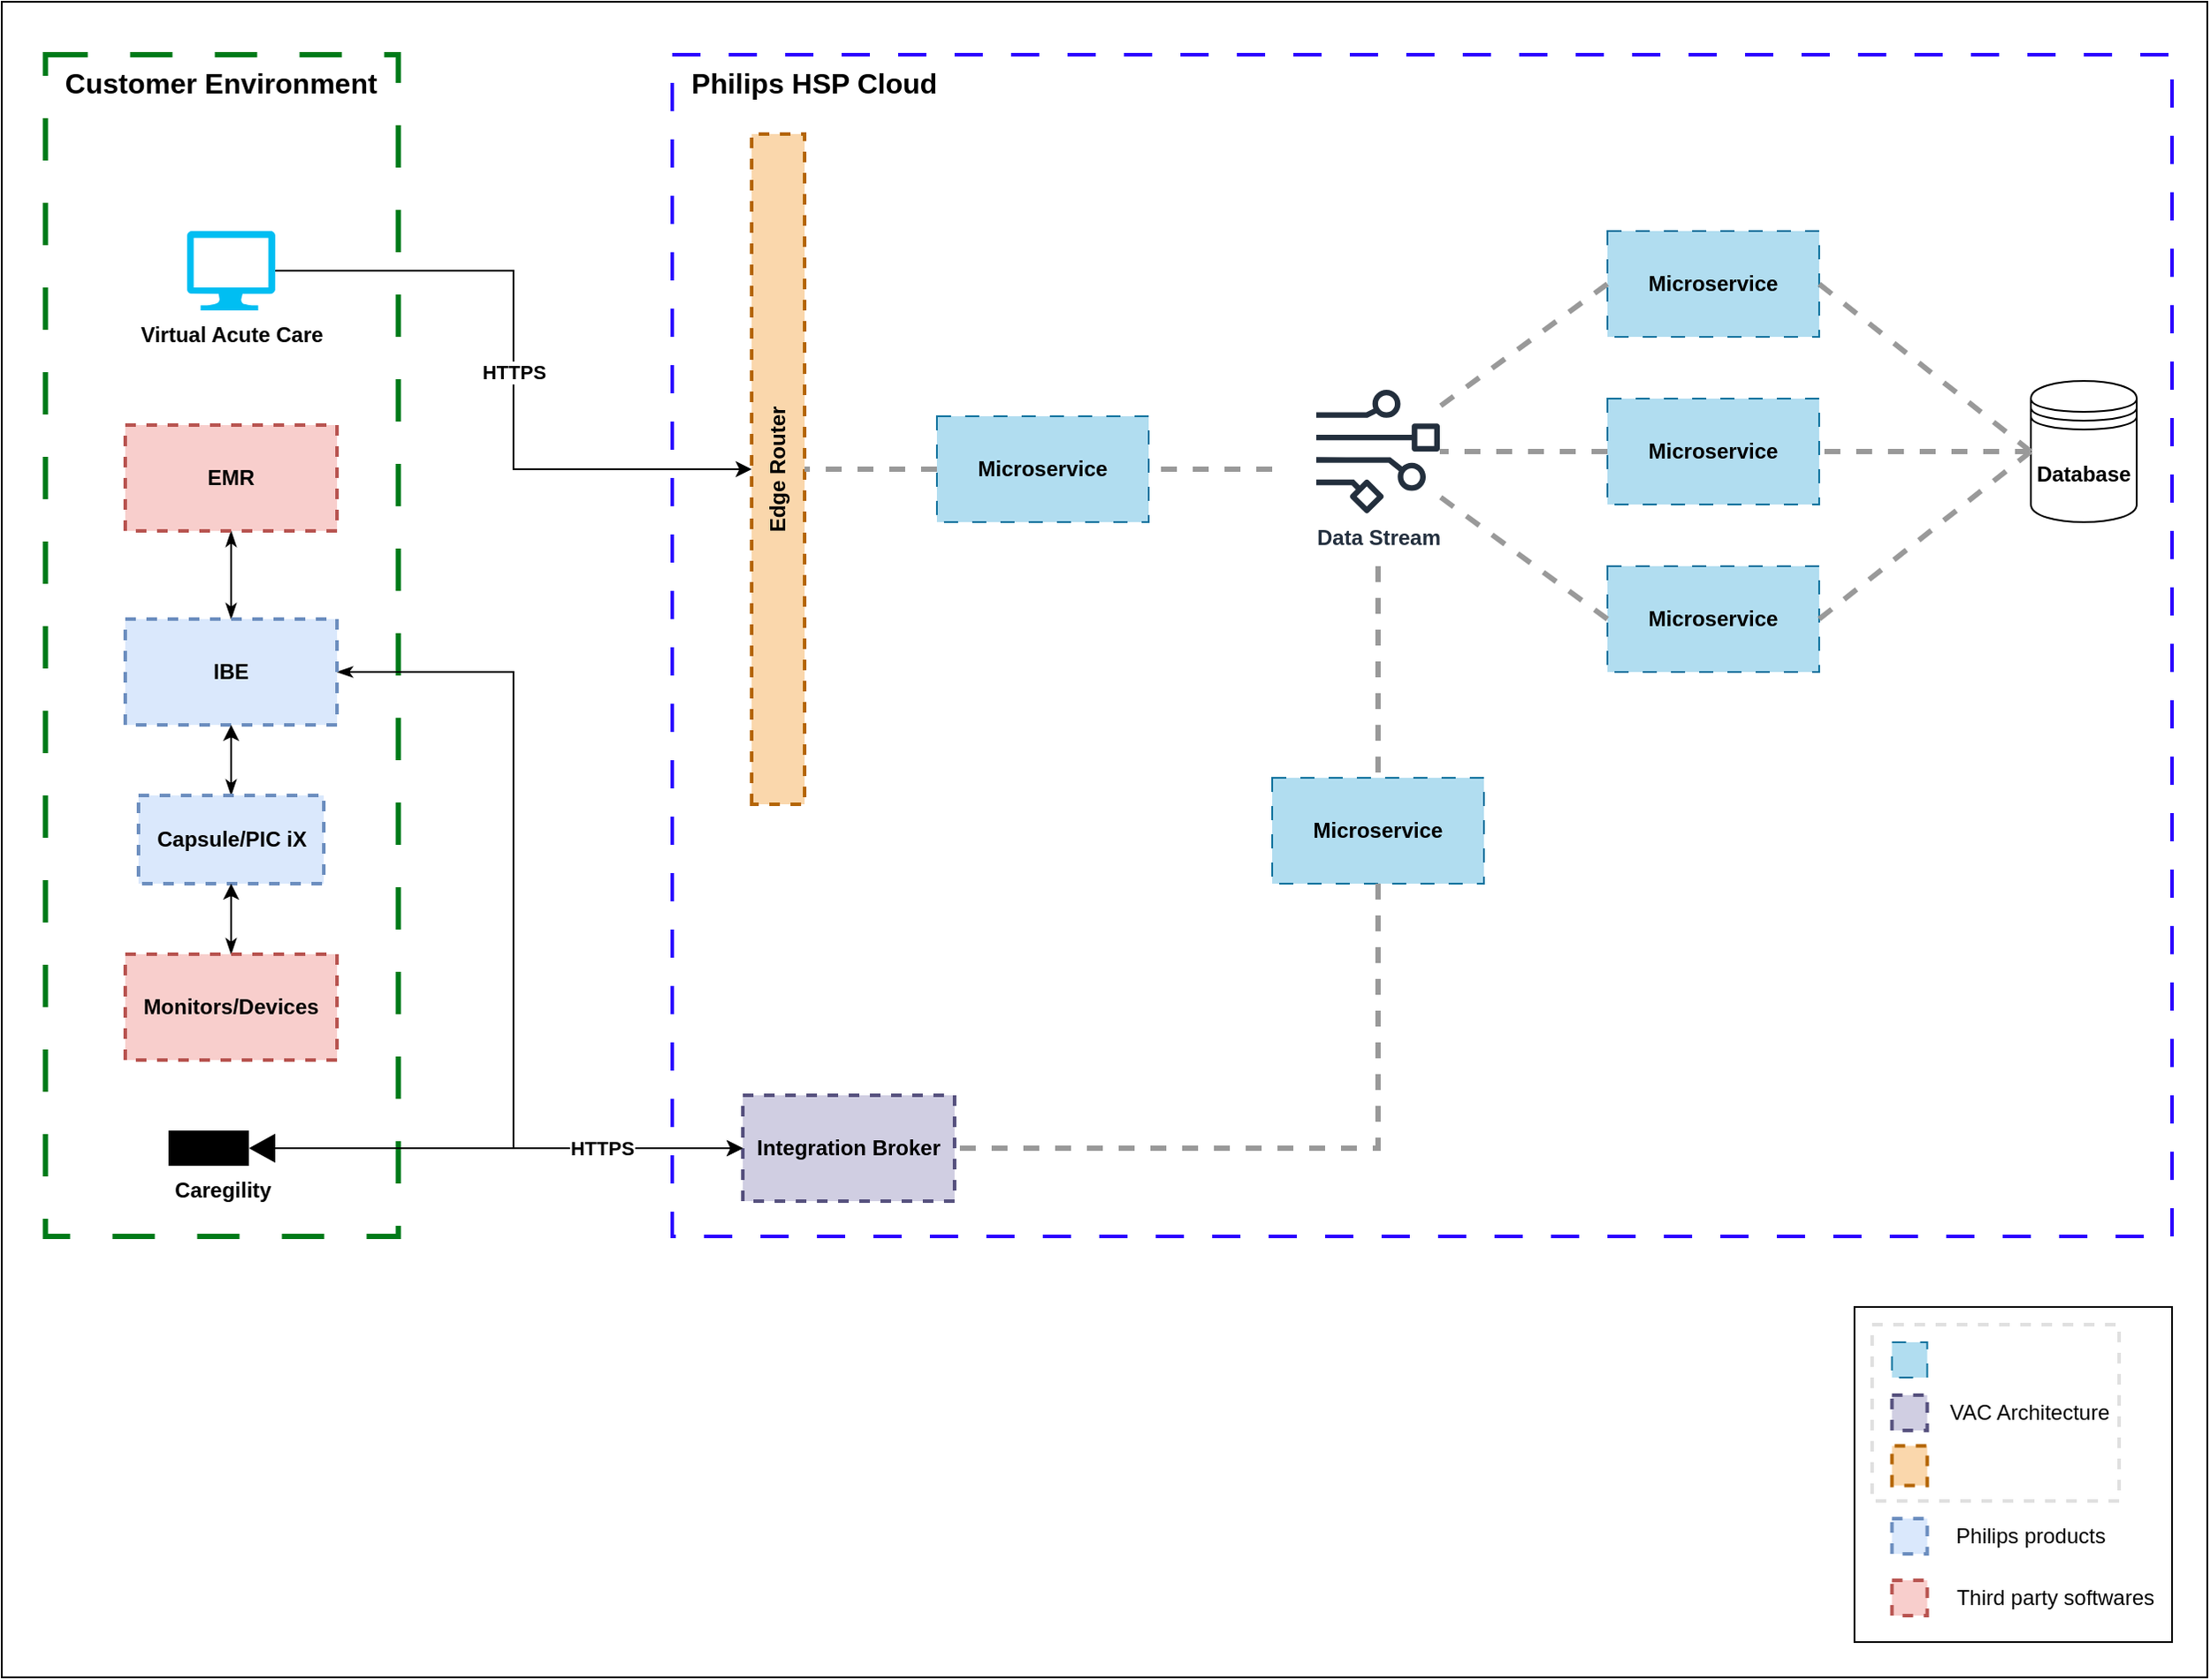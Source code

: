 <mxfile version="24.3.0" type="github">
  <diagram name="Page-1" id="7VMio2i-4e8c9Ot3hP9n">
    <mxGraphModel dx="4041" dy="2275" grid="1" gridSize="10" guides="1" tooltips="1" connect="1" arrows="1" fold="1" page="1" pageScale="1" pageWidth="850" pageHeight="1100" math="0" shadow="0">
      <root>
        <mxCell id="0" />
        <mxCell id="1" parent="0" />
        <mxCell id="-MINIWpLrqL6Es4k4kOJ-69" value="" style="rounded=0;whiteSpace=wrap;html=1;" parent="1" vertex="1">
          <mxGeometry x="-210" y="-40" width="1250" height="950" as="geometry" />
        </mxCell>
        <mxCell id="1-1rDfM84XCCUqERQ1Nr-13" value="" style="rounded=0;whiteSpace=wrap;html=1;" vertex="1" parent="1">
          <mxGeometry x="840" y="700" width="180" height="190" as="geometry" />
        </mxCell>
        <mxCell id="1-1rDfM84XCCUqERQ1Nr-10" value="VAC Architecture&amp;nbsp;" style="rounded=0;whiteSpace=wrap;html=1;strokeColor=#e0e0e0;dashed=1;strokeWidth=2;align=right;" vertex="1" parent="1">
          <mxGeometry x="850" y="710" width="140" height="100" as="geometry" />
        </mxCell>
        <mxCell id="-MINIWpLrqL6Es4k4kOJ-61" value="&amp;nbsp; Philips HSP Cloud" style="rounded=0;whiteSpace=wrap;html=1;fillColor=none;dashed=1;dashPattern=8 8;strokeWidth=2;strokeColor=#2b00ff;align=left;verticalAlign=top;fontStyle=1;fontSize=16;" parent="1" vertex="1">
          <mxGeometry x="170" y="-10" width="850" height="670" as="geometry" />
        </mxCell>
        <mxCell id="-MINIWpLrqL6Es4k4kOJ-62" value="&amp;nbsp; Customer Environment" style="rounded=0;whiteSpace=wrap;html=1;fillColor=none;dashed=1;dashPattern=8 8;strokeWidth=3;strokeColor=#007a18;align=left;verticalAlign=top;fontStyle=1;fontSize=16;" parent="1" vertex="1">
          <mxGeometry x="-185.25" y="-10" width="200" height="670" as="geometry" />
        </mxCell>
        <mxCell id="-MINIWpLrqL6Es4k4kOJ-8" value="&lt;b&gt;Data Stream&lt;/b&gt;" style="sketch=0;outlineConnect=0;fontColor=#232F3E;gradientColor=none;fillColor=#232F3D;strokeColor=none;dashed=0;verticalLabelPosition=bottom;verticalAlign=top;align=center;html=1;fontSize=12;fontStyle=0;aspect=fixed;pointerEvents=1;shape=mxgraph.aws4.data_stream;" parent="1" vertex="1">
          <mxGeometry x="535" y="180" width="70" height="70" as="geometry" />
        </mxCell>
        <mxCell id="-MINIWpLrqL6Es4k4kOJ-12" value="&lt;b&gt;Microservice&lt;/b&gt;" style="rounded=0;whiteSpace=wrap;html=1;fillColor=#b1ddf0;strokeColor=#10739e;dashed=1;dashPattern=8 8;" parent="1" vertex="1">
          <mxGeometry x="510" y="400" width="120" height="60" as="geometry" />
        </mxCell>
        <mxCell id="-MINIWpLrqL6Es4k4kOJ-13" value="&lt;b&gt;Microservice&lt;/b&gt;" style="rounded=0;whiteSpace=wrap;html=1;fillColor=#b1ddf0;strokeColor=#10739e;dashed=1;dashPattern=8 8;" parent="1" vertex="1">
          <mxGeometry x="700" y="280" width="120" height="60" as="geometry" />
        </mxCell>
        <mxCell id="-MINIWpLrqL6Es4k4kOJ-16" value="&lt;b&gt;Microservice&lt;/b&gt;" style="rounded=0;whiteSpace=wrap;html=1;fillColor=#b1ddf0;strokeColor=#10739e;dashed=1;dashPattern=8 8;" parent="1" vertex="1">
          <mxGeometry x="320" y="195" width="120" height="60" as="geometry" />
        </mxCell>
        <mxCell id="-MINIWpLrqL6Es4k4kOJ-17" value="&lt;b&gt;Microservice&lt;/b&gt;" style="rounded=0;whiteSpace=wrap;html=1;fillColor=#b1ddf0;strokeColor=#10739e;dashed=1;dashPattern=8 8;" parent="1" vertex="1">
          <mxGeometry x="700" y="90" width="120" height="60" as="geometry" />
        </mxCell>
        <mxCell id="-MINIWpLrqL6Es4k4kOJ-20" value="" style="endArrow=none;dashed=1;html=1;rounded=0;strokeWidth=3;fillColor=#bac8d3;strokeColor=#999999;entryX=1;entryY=0.5;entryDx=0;entryDy=0;" parent="1" target="-MINIWpLrqL6Es4k4kOJ-16" edge="1">
          <mxGeometry width="50" height="50" relative="1" as="geometry">
            <mxPoint x="510" y="225" as="sourcePoint" />
            <mxPoint x="570" y="170" as="targetPoint" />
            <Array as="points" />
          </mxGeometry>
        </mxCell>
        <mxCell id="-MINIWpLrqL6Es4k4kOJ-21" value="" style="endArrow=none;dashed=1;html=1;rounded=0;strokeWidth=3;fillColor=#bac8d3;strokeColor=#999999;exitX=0;exitY=0.5;exitDx=0;exitDy=0;" parent="1" source="-MINIWpLrqL6Es4k4kOJ-17" target="-MINIWpLrqL6Es4k4kOJ-8" edge="1">
          <mxGeometry width="50" height="50" relative="1" as="geometry">
            <mxPoint x="670" y="220" as="sourcePoint" />
            <mxPoint x="600" y="160" as="targetPoint" />
          </mxGeometry>
        </mxCell>
        <mxCell id="-MINIWpLrqL6Es4k4kOJ-22" value="" style="endArrow=none;dashed=1;html=1;rounded=0;strokeWidth=3;fillColor=#bac8d3;strokeColor=#999999;exitX=0;exitY=0.5;exitDx=0;exitDy=0;" parent="1" source="-MINIWpLrqL6Es4k4kOJ-13" target="-MINIWpLrqL6Es4k4kOJ-8" edge="1">
          <mxGeometry width="50" height="50" relative="1" as="geometry">
            <mxPoint x="690" y="350" as="sourcePoint" />
            <mxPoint x="620" y="280" as="targetPoint" />
          </mxGeometry>
        </mxCell>
        <mxCell id="-MINIWpLrqL6Es4k4kOJ-23" value="" style="endArrow=none;dashed=1;html=1;rounded=0;strokeWidth=3;fillColor=#bac8d3;strokeColor=#999999;entryX=0.5;entryY=0;entryDx=0;entryDy=0;" parent="1" target="-MINIWpLrqL6Es4k4kOJ-12" edge="1">
          <mxGeometry width="50" height="50" relative="1" as="geometry">
            <mxPoint x="570" y="280" as="sourcePoint" />
            <mxPoint x="570" y="390" as="targetPoint" />
          </mxGeometry>
        </mxCell>
        <mxCell id="-MINIWpLrqL6Es4k4kOJ-30" style="edgeStyle=orthogonalEdgeStyle;rounded=0;orthogonalLoop=1;jettySize=auto;html=1;entryX=0.5;entryY=0;entryDx=0;entryDy=0;" parent="1" source="-MINIWpLrqL6Es4k4kOJ-25" target="-MINIWpLrqL6Es4k4kOJ-26" edge="1">
          <mxGeometry relative="1" as="geometry" />
        </mxCell>
        <mxCell id="-MINIWpLrqL6Es4k4kOJ-43" value="&lt;b&gt;HTTPS&lt;/b&gt;" style="edgeLabel;html=1;align=center;verticalAlign=middle;resizable=0;points=[];" parent="-MINIWpLrqL6Es4k4kOJ-30" vertex="1" connectable="0">
          <mxGeometry x="-0.089" relative="1" as="geometry">
            <mxPoint y="18" as="offset" />
          </mxGeometry>
        </mxCell>
        <mxCell id="-MINIWpLrqL6Es4k4kOJ-25" value="Virtual Acute Care" style="verticalLabelPosition=bottom;html=1;verticalAlign=top;align=center;strokeColor=none;fillColor=#00BEF2;shape=mxgraph.azure.computer;pointerEvents=1;fontStyle=1" parent="1" vertex="1">
          <mxGeometry x="-105" y="90" width="50" height="45" as="geometry" />
        </mxCell>
        <mxCell id="-MINIWpLrqL6Es4k4kOJ-26" value="&lt;b&gt;Edge Router&lt;/b&gt;" style="rounded=0;whiteSpace=wrap;html=1;fillColor=#fad7ac;strokeColor=#b46504;dashed=1;strokeWidth=2;rotation=-90;" parent="1" vertex="1">
          <mxGeometry x="40" y="210" width="380" height="30" as="geometry" />
        </mxCell>
        <mxCell id="-MINIWpLrqL6Es4k4kOJ-27" value="Integration Broker" style="rounded=0;whiteSpace=wrap;html=1;fillColor=#d0cee2;strokeColor=#56517e;dashed=1;strokeWidth=2;fontStyle=1" parent="1" vertex="1">
          <mxGeometry x="210" y="580" width="120" height="60" as="geometry" />
        </mxCell>
        <mxCell id="-MINIWpLrqL6Es4k4kOJ-28" value="" style="endArrow=none;dashed=1;html=1;rounded=0;strokeWidth=3;fillColor=#bac8d3;strokeColor=#999999;entryX=1;entryY=0.5;entryDx=0;entryDy=0;exitX=0.5;exitY=1;exitDx=0;exitDy=0;" parent="1" source="-MINIWpLrqL6Es4k4kOJ-12" target="-MINIWpLrqL6Es4k4kOJ-27" edge="1">
          <mxGeometry width="50" height="50" relative="1" as="geometry">
            <mxPoint x="410" y="570" as="sourcePoint" />
            <mxPoint x="330" y="530" as="targetPoint" />
            <Array as="points">
              <mxPoint x="570" y="610" />
            </Array>
          </mxGeometry>
        </mxCell>
        <mxCell id="-MINIWpLrqL6Es4k4kOJ-29" value="" style="endArrow=none;dashed=1;html=1;rounded=0;strokeWidth=3;fillColor=#bac8d3;strokeColor=#999999;entryX=0.5;entryY=1;entryDx=0;entryDy=0;exitX=0;exitY=0.5;exitDx=0;exitDy=0;" parent="1" source="-MINIWpLrqL6Es4k4kOJ-16" target="-MINIWpLrqL6Es4k4kOJ-26" edge="1">
          <mxGeometry width="50" height="50" relative="1" as="geometry">
            <mxPoint x="580" y="470" as="sourcePoint" />
            <mxPoint x="310" y="530" as="targetPoint" />
            <Array as="points" />
          </mxGeometry>
        </mxCell>
        <mxCell id="-MINIWpLrqL6Es4k4kOJ-31" value="&lt;b&gt;Microservice&lt;/b&gt;" style="rounded=0;whiteSpace=wrap;html=1;fillColor=#b1ddf0;strokeColor=#10739e;dashed=1;dashPattern=8 8;" parent="1" vertex="1">
          <mxGeometry x="700" y="185" width="120" height="60" as="geometry" />
        </mxCell>
        <mxCell id="-MINIWpLrqL6Es4k4kOJ-32" value="" style="endArrow=none;dashed=1;html=1;rounded=0;strokeWidth=3;fillColor=#bac8d3;strokeColor=#999999;exitX=0;exitY=0.5;exitDx=0;exitDy=0;" parent="1" source="-MINIWpLrqL6Es4k4kOJ-31" target="-MINIWpLrqL6Es4k4kOJ-8" edge="1">
          <mxGeometry width="50" height="50" relative="1" as="geometry">
            <mxPoint x="710" y="130" as="sourcePoint" />
            <mxPoint x="610" y="230" as="targetPoint" />
          </mxGeometry>
        </mxCell>
        <mxCell id="-MINIWpLrqL6Es4k4kOJ-36" style="edgeStyle=orthogonalEdgeStyle;rounded=0;orthogonalLoop=1;jettySize=auto;html=1;entryX=0.5;entryY=0;entryDx=0;entryDy=0;endArrow=classicThin;endFill=1;startArrow=classicThin;startFill=1;" parent="1" source="-MINIWpLrqL6Es4k4kOJ-33" target="-MINIWpLrqL6Es4k4kOJ-35" edge="1">
          <mxGeometry relative="1" as="geometry" />
        </mxCell>
        <mxCell id="-MINIWpLrqL6Es4k4kOJ-65" style="edgeStyle=orthogonalEdgeStyle;rounded=0;orthogonalLoop=1;jettySize=auto;html=1;entryX=0;entryY=0.5;entryDx=0;entryDy=0;startArrow=classicThin;startFill=1;exitX=1;exitY=0.5;exitDx=0;exitDy=0;" parent="1" source="-MINIWpLrqL6Es4k4kOJ-35" target="-MINIWpLrqL6Es4k4kOJ-27" edge="1">
          <mxGeometry relative="1" as="geometry">
            <Array as="points">
              <mxPoint x="80" y="340" />
              <mxPoint x="80" y="610" />
            </Array>
          </mxGeometry>
        </mxCell>
        <mxCell id="-MINIWpLrqL6Es4k4kOJ-33" value="EMR" style="rounded=0;whiteSpace=wrap;html=1;fillColor=#f8cecc;strokeColor=#b85450;dashed=1;strokeWidth=2;fontStyle=1" parent="1" vertex="1">
          <mxGeometry x="-140" y="200" width="120" height="60" as="geometry" />
        </mxCell>
        <mxCell id="-MINIWpLrqL6Es4k4kOJ-35" value="IBE" style="rounded=0;whiteSpace=wrap;html=1;fillColor=#dae8fc;strokeColor=#6c8ebf;dashed=1;strokeWidth=2;fontStyle=1" parent="1" vertex="1">
          <mxGeometry x="-140" y="310" width="120" height="60" as="geometry" />
        </mxCell>
        <mxCell id="-MINIWpLrqL6Es4k4kOJ-39" style="edgeStyle=orthogonalEdgeStyle;rounded=0;orthogonalLoop=1;jettySize=auto;html=1;entryX=0.5;entryY=1;entryDx=0;entryDy=0;startArrow=classicThin;startFill=1;" parent="1" source="-MINIWpLrqL6Es4k4kOJ-38" target="-MINIWpLrqL6Es4k4kOJ-35" edge="1">
          <mxGeometry relative="1" as="geometry" />
        </mxCell>
        <mxCell id="-MINIWpLrqL6Es4k4kOJ-38" value="Capsule/PIC iX" style="rounded=0;whiteSpace=wrap;html=1;fillColor=#dae8fc;strokeColor=#6c8ebf;dashed=1;strokeWidth=2;fontStyle=1" parent="1" vertex="1">
          <mxGeometry x="-132.5" y="410" width="105" height="50" as="geometry" />
        </mxCell>
        <mxCell id="-MINIWpLrqL6Es4k4kOJ-67" style="edgeStyle=orthogonalEdgeStyle;rounded=0;orthogonalLoop=1;jettySize=auto;html=1;entryX=0;entryY=0.5;entryDx=0;entryDy=0;" parent="1" source="-MINIWpLrqL6Es4k4kOJ-40" target="-MINIWpLrqL6Es4k4kOJ-27" edge="1">
          <mxGeometry relative="1" as="geometry" />
        </mxCell>
        <mxCell id="-MINIWpLrqL6Es4k4kOJ-68" value="HTTPS" style="edgeLabel;html=1;align=center;verticalAlign=middle;resizable=0;points=[];fontStyle=1" parent="-MINIWpLrqL6Es4k4kOJ-67" vertex="1" connectable="0">
          <mxGeometry x="0.485" y="-4" relative="1" as="geometry">
            <mxPoint x="-12" y="-4" as="offset" />
          </mxGeometry>
        </mxCell>
        <mxCell id="-MINIWpLrqL6Es4k4kOJ-40" value="Caregility" style="shape=mxgraph.signs.tech.video_camera;html=1;pointerEvents=1;fillColor=#000000;strokeColor=none;verticalLabelPosition=bottom;verticalAlign=top;align=center;fontStyle=1" parent="1" vertex="1">
          <mxGeometry x="-115.5" y="600" width="60.5" height="20" as="geometry" />
        </mxCell>
        <mxCell id="-MINIWpLrqL6Es4k4kOJ-56" value="Database" style="shape=datastore;whiteSpace=wrap;html=1;fontStyle=1" parent="1" vertex="1">
          <mxGeometry x="940" y="175" width="60" height="80" as="geometry" />
        </mxCell>
        <mxCell id="-MINIWpLrqL6Es4k4kOJ-57" value="" style="endArrow=none;dashed=1;html=1;rounded=0;strokeWidth=3;fillColor=#bac8d3;strokeColor=#999999;exitX=0;exitY=0.5;exitDx=0;exitDy=0;entryX=1;entryY=0.5;entryDx=0;entryDy=0;" parent="1" source="-MINIWpLrqL6Es4k4kOJ-56" target="-MINIWpLrqL6Es4k4kOJ-17" edge="1">
          <mxGeometry width="50" height="50" relative="1" as="geometry">
            <mxPoint x="710" y="130" as="sourcePoint" />
            <mxPoint x="615" y="199" as="targetPoint" />
          </mxGeometry>
        </mxCell>
        <mxCell id="-MINIWpLrqL6Es4k4kOJ-58" value="" style="endArrow=none;dashed=1;html=1;rounded=0;strokeWidth=3;fillColor=#bac8d3;strokeColor=#999999;entryX=1;entryY=0.5;entryDx=0;entryDy=0;exitX=0;exitY=0.5;exitDx=0;exitDy=0;" parent="1" source="-MINIWpLrqL6Es4k4kOJ-56" target="-MINIWpLrqL6Es4k4kOJ-31" edge="1">
          <mxGeometry width="50" height="50" relative="1" as="geometry">
            <mxPoint x="940" y="260" as="sourcePoint" />
            <mxPoint x="830" y="130" as="targetPoint" />
          </mxGeometry>
        </mxCell>
        <mxCell id="-MINIWpLrqL6Es4k4kOJ-59" value="" style="endArrow=none;dashed=1;html=1;rounded=0;strokeWidth=3;fillColor=#bac8d3;strokeColor=#999999;exitX=0;exitY=0.5;exitDx=0;exitDy=0;entryX=1;entryY=0.5;entryDx=0;entryDy=0;" parent="1" source="-MINIWpLrqL6Es4k4kOJ-56" target="-MINIWpLrqL6Es4k4kOJ-13" edge="1">
          <mxGeometry width="50" height="50" relative="1" as="geometry">
            <mxPoint x="970" y="235" as="sourcePoint" />
            <mxPoint x="840" y="140" as="targetPoint" />
          </mxGeometry>
        </mxCell>
        <mxCell id="1-1rDfM84XCCUqERQ1Nr-2" style="edgeStyle=orthogonalEdgeStyle;rounded=0;orthogonalLoop=1;jettySize=auto;html=1;entryX=0.5;entryY=1;entryDx=0;entryDy=0;startArrow=classicThin;startFill=1;" edge="1" parent="1" source="1-1rDfM84XCCUqERQ1Nr-1" target="-MINIWpLrqL6Es4k4kOJ-38">
          <mxGeometry relative="1" as="geometry" />
        </mxCell>
        <mxCell id="1-1rDfM84XCCUqERQ1Nr-1" value="Monitors/Devices" style="rounded=0;whiteSpace=wrap;html=1;fillColor=#f8cecc;strokeColor=#b85450;dashed=1;strokeWidth=2;fontStyle=1" vertex="1" parent="1">
          <mxGeometry x="-140" y="500" width="120" height="60" as="geometry" />
        </mxCell>
        <mxCell id="1-1rDfM84XCCUqERQ1Nr-3" value="" style="rounded=0;whiteSpace=wrap;html=1;fillColor=#b1ddf0;strokeColor=#10739e;dashed=1;dashPattern=8 8;" vertex="1" parent="1">
          <mxGeometry x="861.25" y="720" width="20" height="20" as="geometry" />
        </mxCell>
        <mxCell id="1-1rDfM84XCCUqERQ1Nr-4" value="" style="rounded=0;whiteSpace=wrap;html=1;fillColor=#d0cee2;strokeColor=#56517e;dashed=1;strokeWidth=2;fontStyle=1" vertex="1" parent="1">
          <mxGeometry x="861.25" y="750" width="20" height="20" as="geometry" />
        </mxCell>
        <mxCell id="1-1rDfM84XCCUqERQ1Nr-5" value="" style="rounded=0;whiteSpace=wrap;html=1;fillColor=#fad7ac;strokeColor=#b46504;dashed=1;strokeWidth=2;rotation=-90;" vertex="1" parent="1">
          <mxGeometry x="860" y="780" width="22.5" height="20" as="geometry" />
        </mxCell>
        <mxCell id="1-1rDfM84XCCUqERQ1Nr-14" value="" style="group" vertex="1" connectable="0" parent="1">
          <mxGeometry x="861.25" y="815" width="128.75" height="30" as="geometry" />
        </mxCell>
        <mxCell id="1-1rDfM84XCCUqERQ1Nr-6" value="" style="rounded=0;whiteSpace=wrap;html=1;fillColor=#dae8fc;strokeColor=#6c8ebf;dashed=1;strokeWidth=2;fontStyle=1" vertex="1" parent="1-1rDfM84XCCUqERQ1Nr-14">
          <mxGeometry y="5" width="20" height="20" as="geometry" />
        </mxCell>
        <mxCell id="1-1rDfM84XCCUqERQ1Nr-11" value="Philips products" style="text;html=1;align=center;verticalAlign=middle;whiteSpace=wrap;rounded=0;" vertex="1" parent="1-1rDfM84XCCUqERQ1Nr-14">
          <mxGeometry x="28.75" width="100" height="30" as="geometry" />
        </mxCell>
        <mxCell id="1-1rDfM84XCCUqERQ1Nr-7" value="" style="rounded=0;whiteSpace=wrap;html=1;fillColor=#f8cecc;strokeColor=#b85450;dashed=1;strokeWidth=2;fontStyle=1" vertex="1" parent="1">
          <mxGeometry x="861.25" y="855" width="20" height="20" as="geometry" />
        </mxCell>
        <mxCell id="1-1rDfM84XCCUqERQ1Nr-12" value="Third party softwares" style="text;html=1;align=center;verticalAlign=middle;whiteSpace=wrap;rounded=0;rotation=0;" vertex="1" parent="1">
          <mxGeometry x="889" y="850" width="130" height="30" as="geometry" />
        </mxCell>
      </root>
    </mxGraphModel>
  </diagram>
</mxfile>
